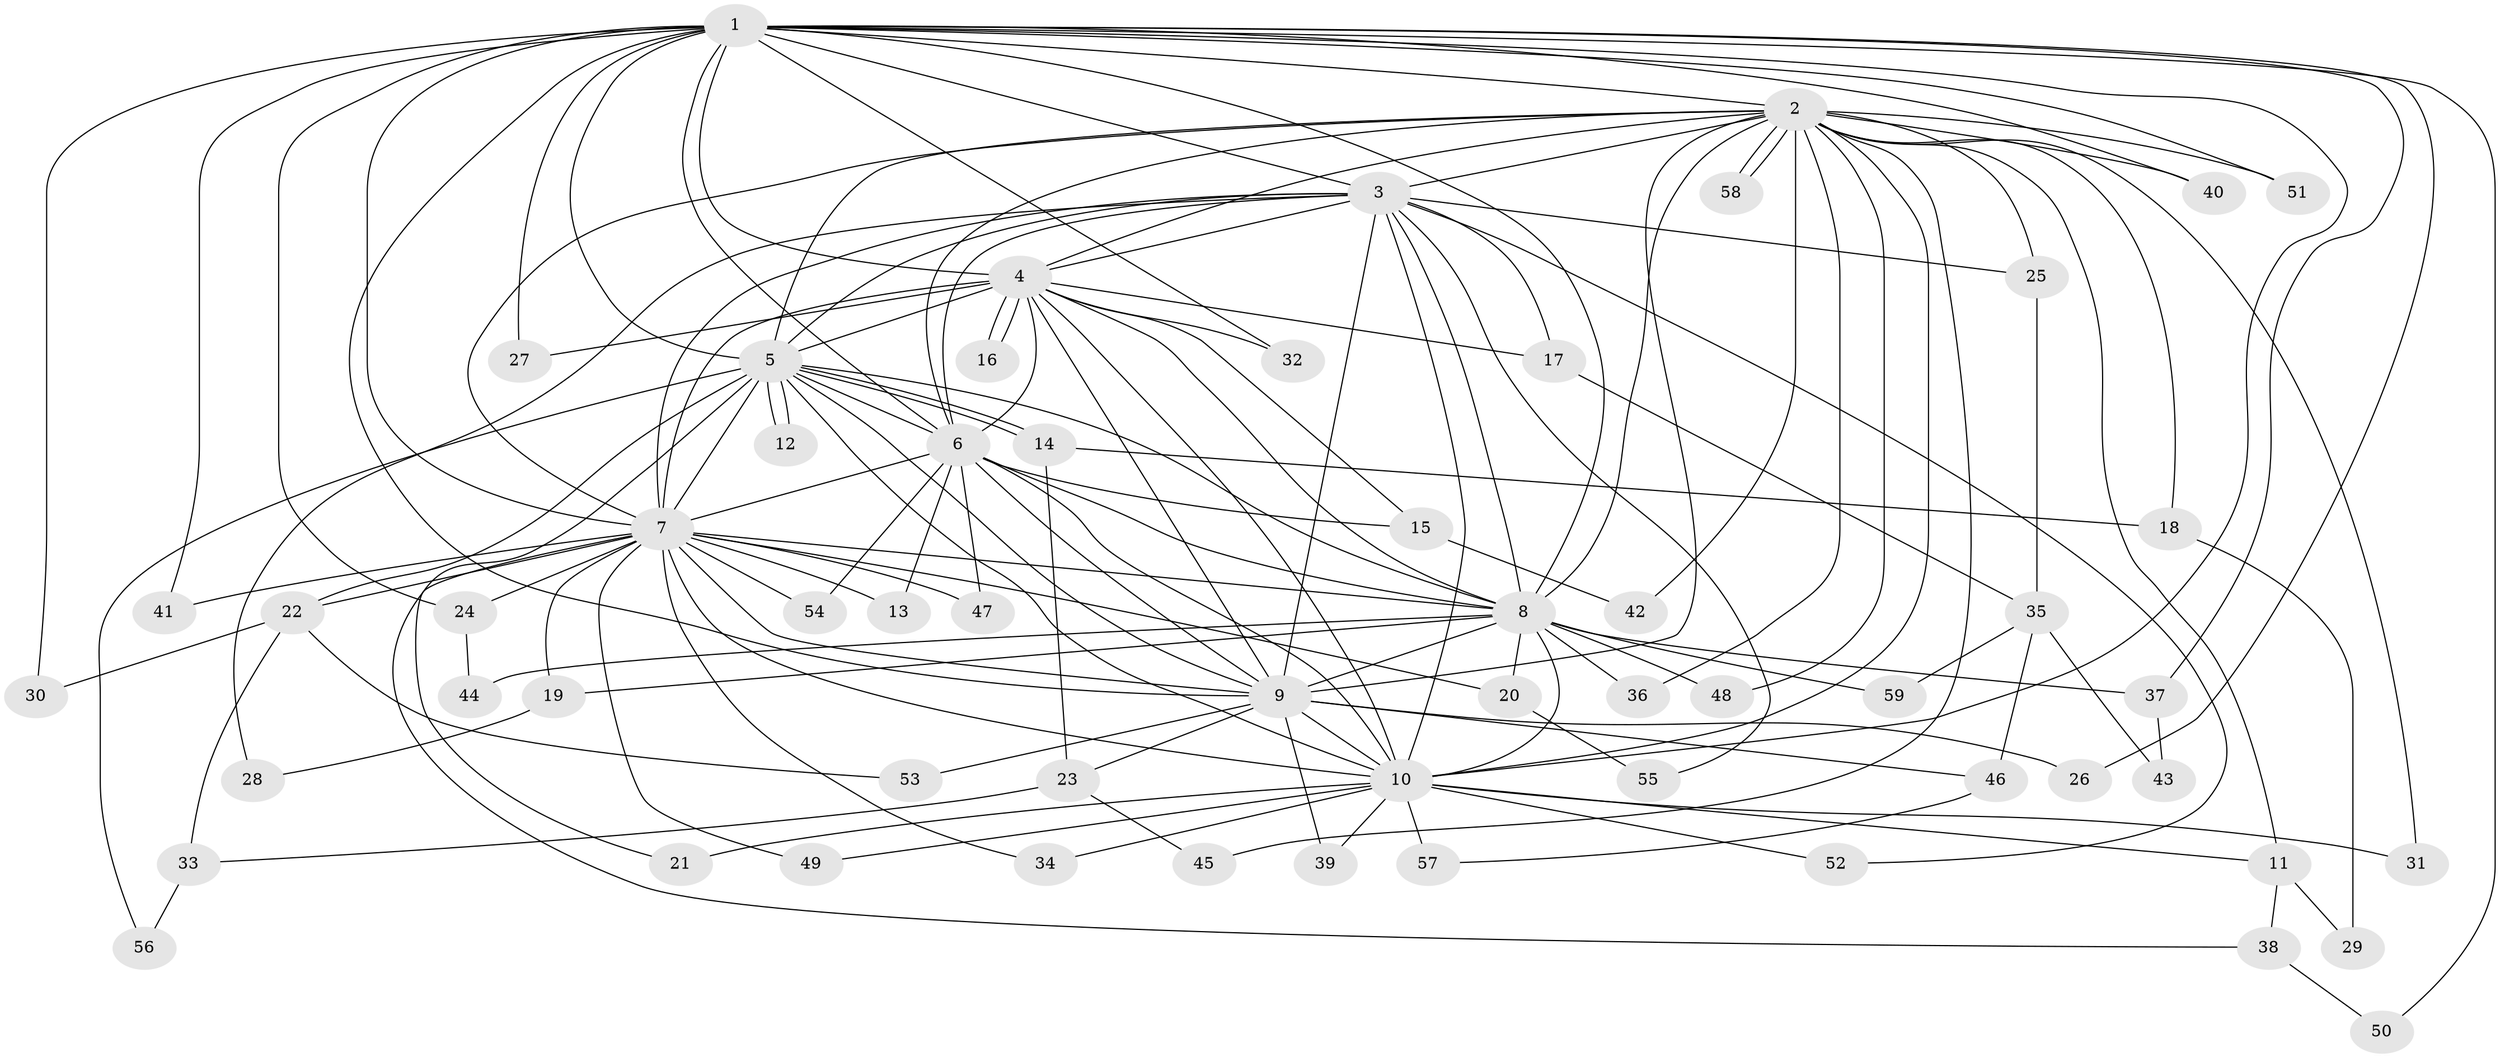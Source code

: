 // Generated by graph-tools (version 1.1) at 2025/11/02/27/25 16:11:03]
// undirected, 59 vertices, 143 edges
graph export_dot {
graph [start="1"]
  node [color=gray90,style=filled];
  1;
  2;
  3;
  4;
  5;
  6;
  7;
  8;
  9;
  10;
  11;
  12;
  13;
  14;
  15;
  16;
  17;
  18;
  19;
  20;
  21;
  22;
  23;
  24;
  25;
  26;
  27;
  28;
  29;
  30;
  31;
  32;
  33;
  34;
  35;
  36;
  37;
  38;
  39;
  40;
  41;
  42;
  43;
  44;
  45;
  46;
  47;
  48;
  49;
  50;
  51;
  52;
  53;
  54;
  55;
  56;
  57;
  58;
  59;
  1 -- 2;
  1 -- 3;
  1 -- 4;
  1 -- 5;
  1 -- 6;
  1 -- 7;
  1 -- 8;
  1 -- 9;
  1 -- 10;
  1 -- 24;
  1 -- 26;
  1 -- 27;
  1 -- 30;
  1 -- 32;
  1 -- 37;
  1 -- 40;
  1 -- 41;
  1 -- 50;
  1 -- 51;
  2 -- 3;
  2 -- 4;
  2 -- 5;
  2 -- 6;
  2 -- 7;
  2 -- 8;
  2 -- 9;
  2 -- 10;
  2 -- 11;
  2 -- 18;
  2 -- 25;
  2 -- 31;
  2 -- 36;
  2 -- 40;
  2 -- 42;
  2 -- 45;
  2 -- 48;
  2 -- 51;
  2 -- 58;
  2 -- 58;
  3 -- 4;
  3 -- 5;
  3 -- 6;
  3 -- 7;
  3 -- 8;
  3 -- 9;
  3 -- 10;
  3 -- 17;
  3 -- 25;
  3 -- 28;
  3 -- 52;
  3 -- 55;
  4 -- 5;
  4 -- 6;
  4 -- 7;
  4 -- 8;
  4 -- 9;
  4 -- 10;
  4 -- 15;
  4 -- 16;
  4 -- 16;
  4 -- 17;
  4 -- 27;
  4 -- 32;
  5 -- 6;
  5 -- 7;
  5 -- 8;
  5 -- 9;
  5 -- 10;
  5 -- 12;
  5 -- 12;
  5 -- 14;
  5 -- 14;
  5 -- 21;
  5 -- 22;
  5 -- 56;
  6 -- 7;
  6 -- 8;
  6 -- 9;
  6 -- 10;
  6 -- 13;
  6 -- 15;
  6 -- 47;
  6 -- 54;
  7 -- 8;
  7 -- 9;
  7 -- 10;
  7 -- 13;
  7 -- 19;
  7 -- 20;
  7 -- 22;
  7 -- 24;
  7 -- 34;
  7 -- 38;
  7 -- 41;
  7 -- 47;
  7 -- 49;
  7 -- 54;
  8 -- 9;
  8 -- 10;
  8 -- 19;
  8 -- 20;
  8 -- 36;
  8 -- 37;
  8 -- 44;
  8 -- 48;
  8 -- 59;
  9 -- 10;
  9 -- 23;
  9 -- 26;
  9 -- 39;
  9 -- 46;
  9 -- 53;
  10 -- 11;
  10 -- 21;
  10 -- 31;
  10 -- 34;
  10 -- 39;
  10 -- 49;
  10 -- 52;
  10 -- 57;
  11 -- 29;
  11 -- 38;
  14 -- 18;
  14 -- 23;
  15 -- 42;
  17 -- 35;
  18 -- 29;
  19 -- 28;
  20 -- 55;
  22 -- 30;
  22 -- 33;
  22 -- 53;
  23 -- 33;
  23 -- 45;
  24 -- 44;
  25 -- 35;
  33 -- 56;
  35 -- 43;
  35 -- 46;
  35 -- 59;
  37 -- 43;
  38 -- 50;
  46 -- 57;
}
